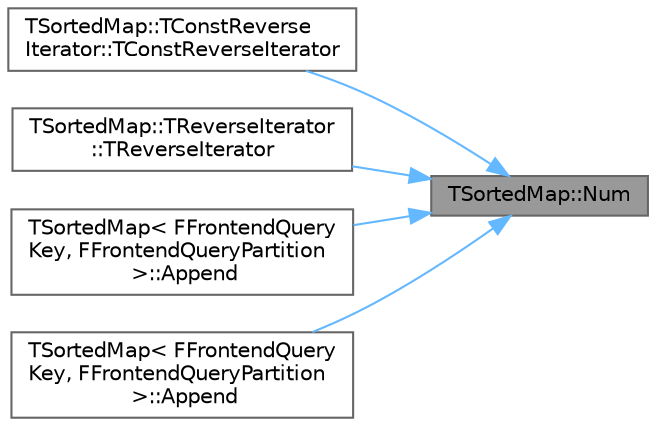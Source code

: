 digraph "TSortedMap::Num"
{
 // INTERACTIVE_SVG=YES
 // LATEX_PDF_SIZE
  bgcolor="transparent";
  edge [fontname=Helvetica,fontsize=10,labelfontname=Helvetica,labelfontsize=10];
  node [fontname=Helvetica,fontsize=10,shape=box,height=0.2,width=0.4];
  rankdir="RL";
  Node1 [id="Node000001",label="TSortedMap::Num",height=0.2,width=0.4,color="gray40", fillcolor="grey60", style="filled", fontcolor="black",tooltip=" "];
  Node1 -> Node2 [id="edge1_Node000001_Node000002",dir="back",color="steelblue1",style="solid",tooltip=" "];
  Node2 [id="Node000002",label="TSortedMap::TConstReverse\lIterator::TConstReverseIterator",height=0.2,width=0.4,color="grey40", fillcolor="white", style="filled",URL="$d5/dd3/classTSortedMap_1_1TConstReverseIterator.html#a059b196fb0eeee22a620593ec002a8d7",tooltip=" "];
  Node1 -> Node3 [id="edge2_Node000001_Node000003",dir="back",color="steelblue1",style="solid",tooltip=" "];
  Node3 [id="Node000003",label="TSortedMap::TReverseIterator\l::TReverseIterator",height=0.2,width=0.4,color="grey40", fillcolor="white", style="filled",URL="$d4/d0d/classTSortedMap_1_1TReverseIterator.html#ace721346c33941173e537e8e56c687f7",tooltip=" "];
  Node1 -> Node4 [id="edge3_Node000001_Node000004",dir="back",color="steelblue1",style="solid",tooltip=" "];
  Node4 [id="Node000004",label="TSortedMap\< FFrontendQuery\lKey, FFrontendQueryPartition\l \>::Append",height=0.2,width=0.4,color="grey40", fillcolor="white", style="filled",URL="$d6/d24/classTSortedMap.html#ad9e04a7d0bafc4348b7eaee26997b1e2",tooltip=" "];
  Node1 -> Node5 [id="edge4_Node000001_Node000005",dir="back",color="steelblue1",style="solid",tooltip=" "];
  Node5 [id="Node000005",label="TSortedMap\< FFrontendQuery\lKey, FFrontendQueryPartition\l \>::Append",height=0.2,width=0.4,color="grey40", fillcolor="white", style="filled",URL="$d6/d24/classTSortedMap.html#acca03e911cb7ca3aef9f02d469ca9d07",tooltip=" "];
}
